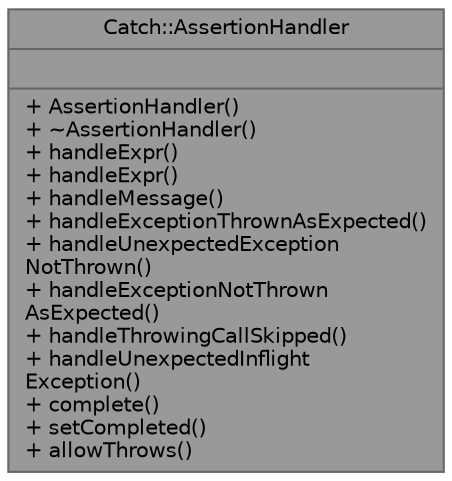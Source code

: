 digraph "Catch::AssertionHandler"
{
 // LATEX_PDF_SIZE
  bgcolor="transparent";
  edge [fontname=Helvetica,fontsize=10,labelfontname=Helvetica,labelfontsize=10];
  node [fontname=Helvetica,fontsize=10,shape=box,height=0.2,width=0.4];
  Node1 [shape=record,label="{Catch::AssertionHandler\n||+ AssertionHandler()\l+ ~AssertionHandler()\l+ handleExpr()\l+ handleExpr()\l+ handleMessage()\l+ handleExceptionThrownAsExpected()\l+ handleUnexpectedException\lNotThrown()\l+ handleExceptionNotThrown\lAsExpected()\l+ handleThrowingCallSkipped()\l+ handleUnexpectedInflight\lException()\l+ complete()\l+ setCompleted()\l+ allowThrows()\l}",height=0.2,width=0.4,color="gray40", fillcolor="grey60", style="filled", fontcolor="black",tooltip=" "];
}
